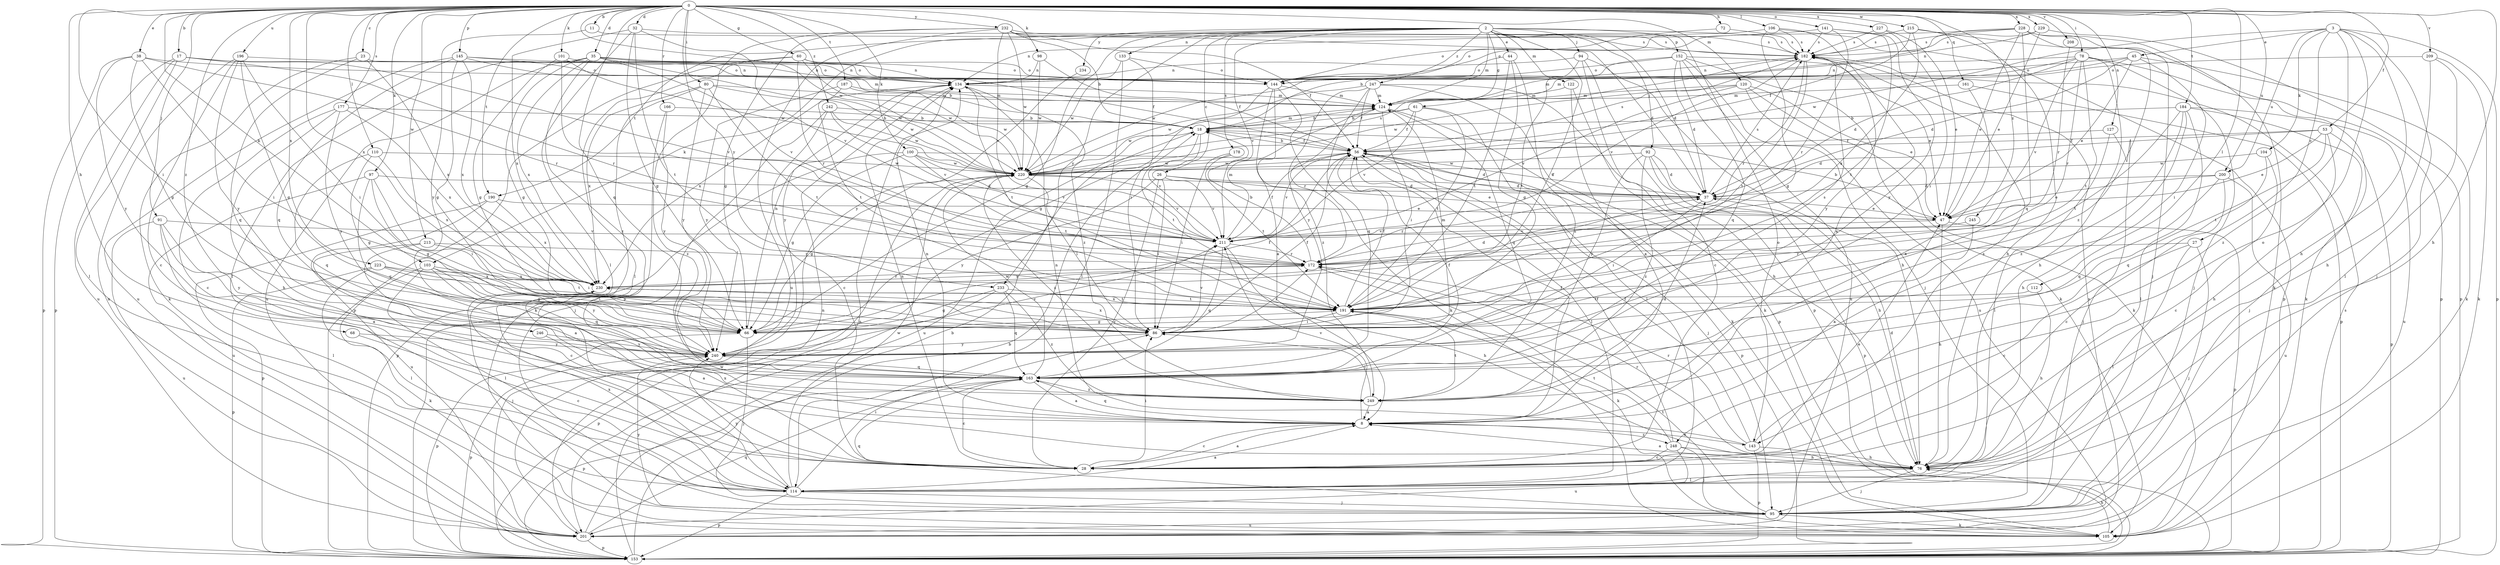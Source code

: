 strict digraph  {
0;
2;
3;
8;
11;
17;
18;
23;
26;
27;
28;
32;
35;
37;
38;
44;
45;
47;
53;
56;
60;
61;
66;
68;
72;
76;
78;
80;
86;
91;
92;
94;
95;
97;
98;
100;
101;
103;
104;
105;
106;
110;
112;
114;
120;
122;
124;
127;
133;
134;
141;
143;
144;
145;
152;
153;
161;
163;
166;
172;
177;
178;
182;
184;
187;
190;
191;
196;
200;
201;
208;
209;
211;
213;
215;
220;
223;
227;
228;
229;
230;
232;
233;
234;
240;
242;
245;
246;
247;
248;
249;
0 -> 11  [label=b];
0 -> 17  [label=b];
0 -> 23  [label=c];
0 -> 32  [label=d];
0 -> 35  [label=d];
0 -> 38  [label=e];
0 -> 53  [label=f];
0 -> 60  [label=g];
0 -> 68  [label=h];
0 -> 72  [label=h];
0 -> 76  [label=h];
0 -> 78  [label=i];
0 -> 80  [label=i];
0 -> 86  [label=i];
0 -> 91  [label=j];
0 -> 97  [label=k];
0 -> 98  [label=k];
0 -> 100  [label=k];
0 -> 101  [label=k];
0 -> 103  [label=k];
0 -> 106  [label=l];
0 -> 110  [label=l];
0 -> 112  [label=l];
0 -> 120  [label=m];
0 -> 127  [label=n];
0 -> 141  [label=o];
0 -> 145  [label=p];
0 -> 161  [label=q];
0 -> 163  [label=q];
0 -> 166  [label=r];
0 -> 177  [label=s];
0 -> 184  [label=t];
0 -> 187  [label=t];
0 -> 190  [label=t];
0 -> 196  [label=u];
0 -> 200  [label=u];
0 -> 208  [label=v];
0 -> 209  [label=v];
0 -> 213  [label=w];
0 -> 215  [label=w];
0 -> 220  [label=w];
0 -> 223  [label=x];
0 -> 227  [label=x];
0 -> 228  [label=x];
0 -> 229  [label=x];
0 -> 230  [label=x];
0 -> 232  [label=y];
0 -> 233  [label=y];
0 -> 242  [label=z];
0 -> 245  [label=z];
0 -> 246  [label=z];
2 -> 26  [label=c];
2 -> 37  [label=d];
2 -> 44  [label=e];
2 -> 61  [label=g];
2 -> 66  [label=g];
2 -> 92  [label=j];
2 -> 94  [label=j];
2 -> 103  [label=k];
2 -> 122  [label=m];
2 -> 124  [label=m];
2 -> 133  [label=n];
2 -> 143  [label=o];
2 -> 152  [label=p];
2 -> 178  [label=s];
2 -> 182  [label=s];
2 -> 190  [label=t];
2 -> 191  [label=t];
2 -> 211  [label=v];
2 -> 233  [label=y];
2 -> 234  [label=y];
2 -> 247  [label=z];
3 -> 27  [label=c];
3 -> 45  [label=e];
3 -> 76  [label=h];
3 -> 95  [label=j];
3 -> 104  [label=k];
3 -> 143  [label=o];
3 -> 153  [label=p];
3 -> 200  [label=u];
3 -> 220  [label=w];
3 -> 248  [label=z];
8 -> 28  [label=c];
8 -> 56  [label=f];
8 -> 134  [label=n];
8 -> 143  [label=o];
8 -> 163  [label=q];
8 -> 211  [label=v];
8 -> 248  [label=z];
11 -> 182  [label=s];
11 -> 240  [label=y];
17 -> 114  [label=l];
17 -> 144  [label=o];
17 -> 153  [label=p];
17 -> 172  [label=r];
17 -> 201  [label=u];
17 -> 211  [label=v];
18 -> 56  [label=f];
18 -> 124  [label=m];
18 -> 191  [label=t];
18 -> 201  [label=u];
18 -> 211  [label=v];
23 -> 105  [label=k];
23 -> 144  [label=o];
23 -> 163  [label=q];
23 -> 230  [label=x];
26 -> 28  [label=c];
26 -> 37  [label=d];
26 -> 47  [label=e];
26 -> 86  [label=i];
26 -> 211  [label=v];
26 -> 240  [label=y];
27 -> 28  [label=c];
27 -> 95  [label=j];
27 -> 114  [label=l];
27 -> 172  [label=r];
28 -> 8  [label=a];
28 -> 47  [label=e];
28 -> 86  [label=i];
28 -> 134  [label=n];
28 -> 230  [label=x];
32 -> 66  [label=g];
32 -> 114  [label=l];
32 -> 182  [label=s];
32 -> 191  [label=t];
32 -> 211  [label=v];
32 -> 230  [label=x];
35 -> 56  [label=f];
35 -> 66  [label=g];
35 -> 114  [label=l];
35 -> 134  [label=n];
35 -> 144  [label=o];
35 -> 201  [label=u];
35 -> 211  [label=v];
35 -> 220  [label=w];
35 -> 230  [label=x];
35 -> 249  [label=z];
37 -> 47  [label=e];
37 -> 56  [label=f];
37 -> 86  [label=i];
37 -> 172  [label=r];
37 -> 182  [label=s];
38 -> 66  [label=g];
38 -> 86  [label=i];
38 -> 144  [label=o];
38 -> 153  [label=p];
38 -> 172  [label=r];
38 -> 240  [label=y];
44 -> 66  [label=g];
44 -> 144  [label=o];
44 -> 191  [label=t];
44 -> 249  [label=z];
45 -> 37  [label=d];
45 -> 47  [label=e];
45 -> 86  [label=i];
45 -> 105  [label=k];
45 -> 124  [label=m];
45 -> 144  [label=o];
47 -> 18  [label=b];
47 -> 76  [label=h];
47 -> 153  [label=p];
47 -> 211  [label=v];
53 -> 37  [label=d];
53 -> 47  [label=e];
53 -> 56  [label=f];
53 -> 76  [label=h];
53 -> 153  [label=p];
53 -> 191  [label=t];
56 -> 18  [label=b];
56 -> 95  [label=j];
56 -> 114  [label=l];
56 -> 153  [label=p];
56 -> 182  [label=s];
56 -> 211  [label=v];
56 -> 220  [label=w];
60 -> 114  [label=l];
60 -> 134  [label=n];
60 -> 144  [label=o];
60 -> 153  [label=p];
60 -> 172  [label=r];
60 -> 220  [label=w];
61 -> 18  [label=b];
61 -> 56  [label=f];
61 -> 114  [label=l];
61 -> 191  [label=t];
61 -> 211  [label=v];
61 -> 220  [label=w];
66 -> 56  [label=f];
66 -> 95  [label=j];
66 -> 134  [label=n];
66 -> 153  [label=p];
68 -> 28  [label=c];
68 -> 240  [label=y];
72 -> 144  [label=o];
72 -> 182  [label=s];
76 -> 8  [label=a];
76 -> 37  [label=d];
76 -> 95  [label=j];
76 -> 114  [label=l];
76 -> 172  [label=r];
78 -> 37  [label=d];
78 -> 76  [label=h];
78 -> 95  [label=j];
78 -> 105  [label=k];
78 -> 124  [label=m];
78 -> 134  [label=n];
78 -> 172  [label=r];
78 -> 191  [label=t];
78 -> 211  [label=v];
80 -> 105  [label=k];
80 -> 124  [label=m];
80 -> 191  [label=t];
80 -> 220  [label=w];
80 -> 230  [label=x];
80 -> 240  [label=y];
86 -> 56  [label=f];
86 -> 124  [label=m];
86 -> 172  [label=r];
86 -> 182  [label=s];
86 -> 211  [label=v];
86 -> 230  [label=x];
86 -> 240  [label=y];
91 -> 8  [label=a];
91 -> 114  [label=l];
91 -> 201  [label=u];
91 -> 211  [label=v];
91 -> 240  [label=y];
92 -> 37  [label=d];
92 -> 76  [label=h];
92 -> 153  [label=p];
92 -> 220  [label=w];
92 -> 240  [label=y];
92 -> 249  [label=z];
94 -> 28  [label=c];
94 -> 76  [label=h];
94 -> 134  [label=n];
94 -> 153  [label=p];
94 -> 191  [label=t];
95 -> 105  [label=k];
95 -> 163  [label=q];
95 -> 191  [label=t];
95 -> 201  [label=u];
95 -> 240  [label=y];
97 -> 37  [label=d];
97 -> 66  [label=g];
97 -> 86  [label=i];
97 -> 163  [label=q];
97 -> 201  [label=u];
98 -> 56  [label=f];
98 -> 134  [label=n];
98 -> 220  [label=w];
100 -> 37  [label=d];
100 -> 66  [label=g];
100 -> 153  [label=p];
100 -> 191  [label=t];
100 -> 211  [label=v];
100 -> 220  [label=w];
101 -> 66  [label=g];
101 -> 134  [label=n];
101 -> 172  [label=r];
101 -> 220  [label=w];
103 -> 86  [label=i];
103 -> 105  [label=k];
103 -> 114  [label=l];
103 -> 163  [label=q];
103 -> 230  [label=x];
103 -> 240  [label=y];
104 -> 28  [label=c];
104 -> 163  [label=q];
104 -> 220  [label=w];
105 -> 76  [label=h];
106 -> 8  [label=a];
106 -> 66  [label=g];
106 -> 144  [label=o];
106 -> 153  [label=p];
106 -> 182  [label=s];
110 -> 66  [label=g];
110 -> 163  [label=q];
110 -> 220  [label=w];
110 -> 230  [label=x];
112 -> 76  [label=h];
112 -> 191  [label=t];
114 -> 8  [label=a];
114 -> 86  [label=i];
114 -> 95  [label=j];
114 -> 153  [label=p];
114 -> 220  [label=w];
114 -> 230  [label=x];
114 -> 240  [label=y];
120 -> 47  [label=e];
120 -> 105  [label=k];
120 -> 124  [label=m];
120 -> 201  [label=u];
120 -> 211  [label=v];
120 -> 220  [label=w];
122 -> 8  [label=a];
122 -> 124  [label=m];
122 -> 153  [label=p];
124 -> 18  [label=b];
124 -> 86  [label=i];
124 -> 105  [label=k];
124 -> 163  [label=q];
124 -> 172  [label=r];
127 -> 56  [label=f];
127 -> 95  [label=j];
127 -> 114  [label=l];
133 -> 86  [label=i];
133 -> 114  [label=l];
133 -> 144  [label=o];
133 -> 220  [label=w];
134 -> 124  [label=m];
134 -> 191  [label=t];
134 -> 230  [label=x];
134 -> 240  [label=y];
134 -> 249  [label=z];
141 -> 134  [label=n];
141 -> 172  [label=r];
141 -> 182  [label=s];
141 -> 191  [label=t];
141 -> 240  [label=y];
143 -> 56  [label=f];
143 -> 76  [label=h];
143 -> 134  [label=n];
143 -> 153  [label=p];
143 -> 172  [label=r];
143 -> 182  [label=s];
144 -> 8  [label=a];
144 -> 66  [label=g];
144 -> 105  [label=k];
144 -> 124  [label=m];
144 -> 249  [label=z];
145 -> 18  [label=b];
145 -> 66  [label=g];
145 -> 124  [label=m];
145 -> 134  [label=n];
145 -> 163  [label=q];
145 -> 201  [label=u];
145 -> 230  [label=x];
152 -> 37  [label=d];
152 -> 47  [label=e];
152 -> 95  [label=j];
152 -> 105  [label=k];
152 -> 144  [label=o];
152 -> 163  [label=q];
152 -> 201  [label=u];
152 -> 220  [label=w];
153 -> 18  [label=b];
153 -> 134  [label=n];
153 -> 182  [label=s];
153 -> 220  [label=w];
161 -> 8  [label=a];
161 -> 124  [label=m];
161 -> 153  [label=p];
163 -> 8  [label=a];
163 -> 28  [label=c];
163 -> 56  [label=f];
163 -> 153  [label=p];
163 -> 220  [label=w];
163 -> 249  [label=z];
166 -> 18  [label=b];
166 -> 240  [label=y];
166 -> 249  [label=z];
172 -> 18  [label=b];
172 -> 105  [label=k];
172 -> 230  [label=x];
177 -> 18  [label=b];
177 -> 28  [label=c];
177 -> 76  [label=h];
177 -> 230  [label=x];
177 -> 240  [label=y];
178 -> 86  [label=i];
178 -> 191  [label=t];
178 -> 220  [label=w];
182 -> 134  [label=n];
182 -> 172  [label=r];
182 -> 191  [label=t];
182 -> 211  [label=v];
182 -> 240  [label=y];
184 -> 18  [label=b];
184 -> 76  [label=h];
184 -> 95  [label=j];
184 -> 114  [label=l];
184 -> 191  [label=t];
184 -> 201  [label=u];
184 -> 249  [label=z];
187 -> 124  [label=m];
187 -> 191  [label=t];
187 -> 220  [label=w];
187 -> 240  [label=y];
190 -> 47  [label=e];
190 -> 153  [label=p];
190 -> 201  [label=u];
190 -> 230  [label=x];
191 -> 56  [label=f];
191 -> 66  [label=g];
191 -> 86  [label=i];
191 -> 230  [label=x];
196 -> 28  [label=c];
196 -> 66  [label=g];
196 -> 86  [label=i];
196 -> 144  [label=o];
196 -> 201  [label=u];
196 -> 240  [label=y];
200 -> 28  [label=c];
200 -> 37  [label=d];
200 -> 47  [label=e];
200 -> 163  [label=q];
200 -> 201  [label=u];
201 -> 18  [label=b];
201 -> 134  [label=n];
201 -> 153  [label=p];
201 -> 163  [label=q];
201 -> 182  [label=s];
208 -> 172  [label=r];
209 -> 76  [label=h];
209 -> 105  [label=k];
209 -> 114  [label=l];
209 -> 144  [label=o];
211 -> 56  [label=f];
211 -> 76  [label=h];
211 -> 124  [label=m];
211 -> 163  [label=q];
211 -> 172  [label=r];
213 -> 8  [label=a];
213 -> 28  [label=c];
213 -> 86  [label=i];
213 -> 172  [label=r];
215 -> 56  [label=f];
215 -> 76  [label=h];
215 -> 153  [label=p];
215 -> 182  [label=s];
215 -> 230  [label=x];
220 -> 37  [label=d];
220 -> 66  [label=g];
220 -> 86  [label=i];
220 -> 182  [label=s];
220 -> 211  [label=v];
220 -> 249  [label=z];
223 -> 66  [label=g];
223 -> 114  [label=l];
223 -> 153  [label=p];
223 -> 191  [label=t];
223 -> 230  [label=x];
227 -> 47  [label=e];
227 -> 86  [label=i];
227 -> 182  [label=s];
228 -> 18  [label=b];
228 -> 47  [label=e];
228 -> 95  [label=j];
228 -> 105  [label=k];
228 -> 144  [label=o];
228 -> 163  [label=q];
228 -> 182  [label=s];
228 -> 249  [label=z];
229 -> 47  [label=e];
229 -> 134  [label=n];
229 -> 153  [label=p];
229 -> 182  [label=s];
230 -> 37  [label=d];
230 -> 95  [label=j];
230 -> 172  [label=r];
230 -> 191  [label=t];
232 -> 18  [label=b];
232 -> 37  [label=d];
232 -> 56  [label=f];
232 -> 66  [label=g];
232 -> 153  [label=p];
232 -> 182  [label=s];
232 -> 201  [label=u];
232 -> 211  [label=v];
232 -> 220  [label=w];
233 -> 66  [label=g];
233 -> 153  [label=p];
233 -> 163  [label=q];
233 -> 191  [label=t];
233 -> 249  [label=z];
234 -> 240  [label=y];
240 -> 153  [label=p];
240 -> 163  [label=q];
240 -> 211  [label=v];
242 -> 18  [label=b];
242 -> 28  [label=c];
242 -> 95  [label=j];
242 -> 211  [label=v];
242 -> 220  [label=w];
245 -> 8  [label=a];
245 -> 211  [label=v];
246 -> 8  [label=a];
246 -> 240  [label=y];
247 -> 56  [label=f];
247 -> 76  [label=h];
247 -> 105  [label=k];
247 -> 124  [label=m];
247 -> 163  [label=q];
247 -> 220  [label=w];
247 -> 240  [label=y];
248 -> 28  [label=c];
248 -> 56  [label=f];
248 -> 76  [label=h];
248 -> 95  [label=j];
248 -> 191  [label=t];
248 -> 201  [label=u];
249 -> 8  [label=a];
249 -> 37  [label=d];
249 -> 86  [label=i];
249 -> 191  [label=t];
}

